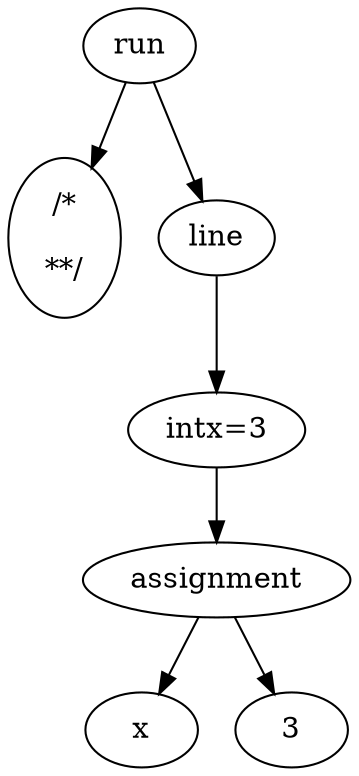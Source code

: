digraph {
	8763900398596 [label=run]
	8763900214080 [label="/*

**/"]
	8763900398596 -> 8763900214080
	8763900102287 [label=line]
	8763900398596 -> 8763900102287
	8763900102233 [label="intx=3"]
	8763900102287 -> 8763900102233
	8763900102305 [label=assignment]
	8763900102233 -> 8763900102305
	8763900102299 [label=x]
	8763900102305 -> 8763900102299
	8763900102272 [label=3]
	8763900102305 -> 8763900102272
}
